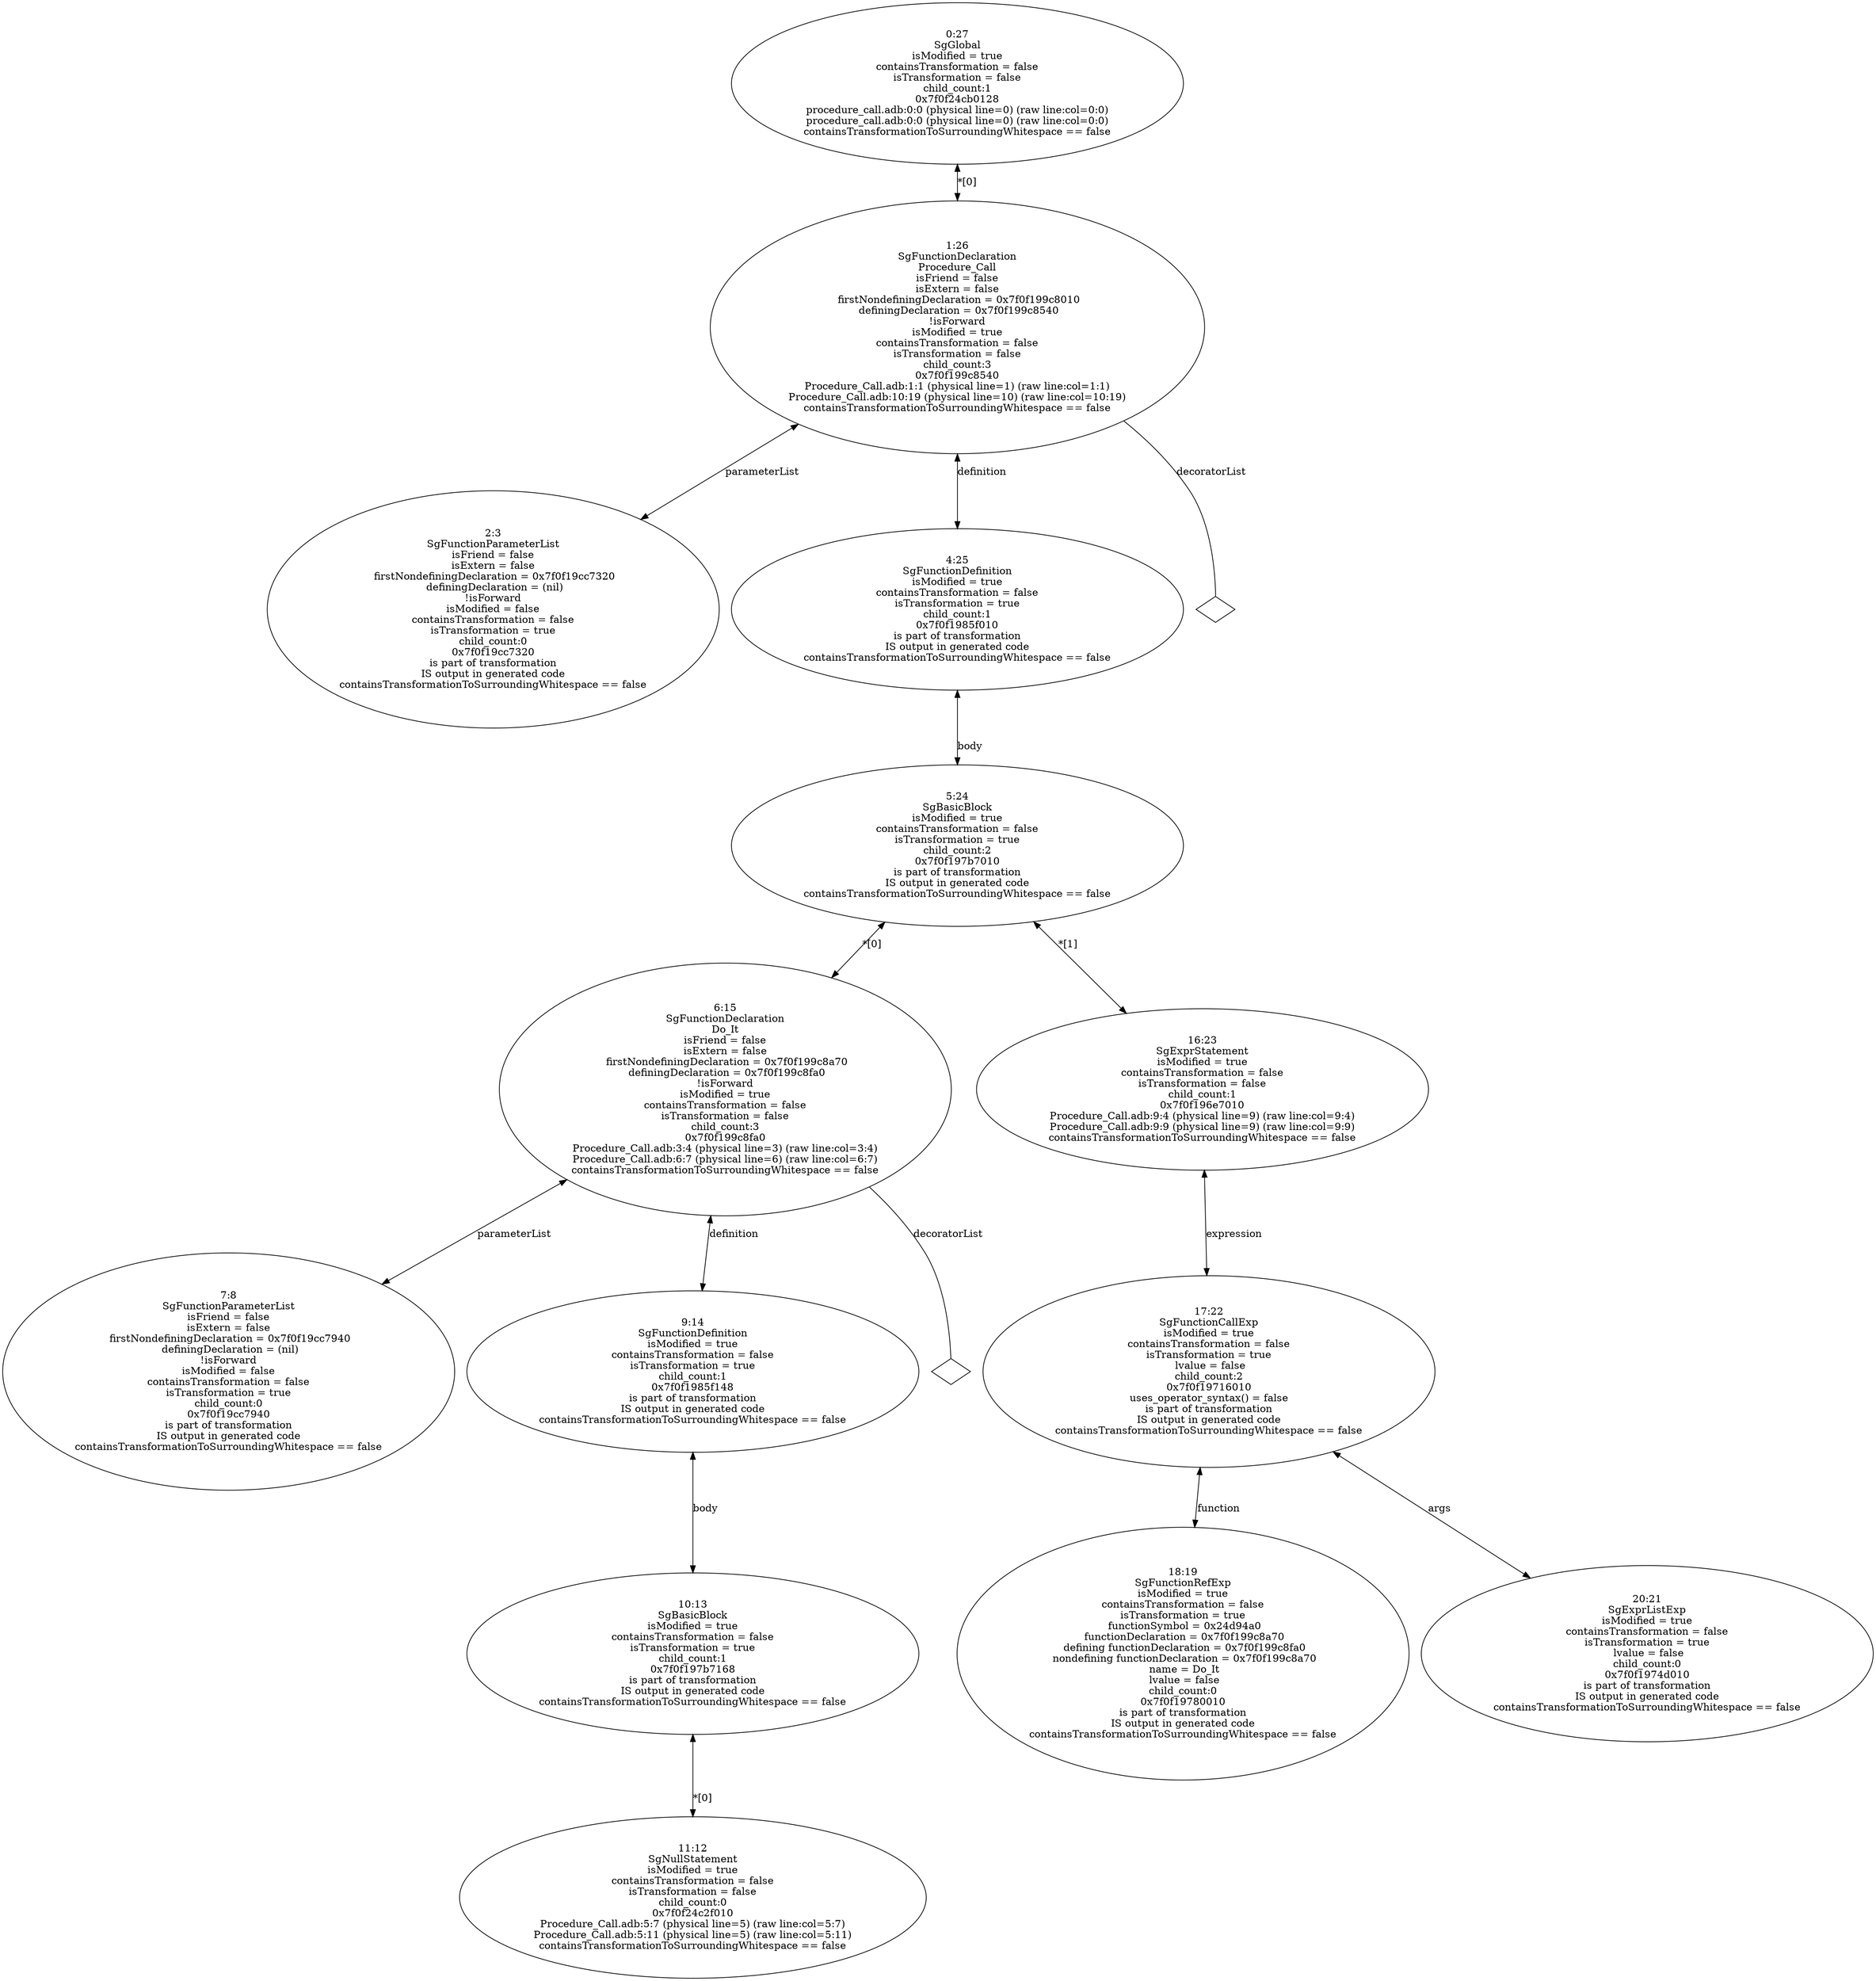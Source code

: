 digraph "G./procedure_call_rose.dot" {
"0x7f0f19cc7320"[label="2:3\nSgFunctionParameterList\n isFriend = false \n isExtern = false \n firstNondefiningDeclaration = 0x7f0f19cc7320\n definingDeclaration = (nil)\n!isForward\nisModified = false\ncontainsTransformation = false\nisTransformation = true\nchild_count:0\n0x7f0f19cc7320\nis part of transformation\nIS output in generated code\ncontainsTransformationToSurroundingWhitespace == false\n" ];
"0x7f0f19cc7940"[label="7:8\nSgFunctionParameterList\n isFriend = false \n isExtern = false \n firstNondefiningDeclaration = 0x7f0f19cc7940\n definingDeclaration = (nil)\n!isForward\nisModified = false\ncontainsTransformation = false\nisTransformation = true\nchild_count:0\n0x7f0f19cc7940\nis part of transformation\nIS output in generated code\ncontainsTransformationToSurroundingWhitespace == false\n" ];
"0x7f0f24c2f010"[label="11:12\nSgNullStatement\nisModified = true\ncontainsTransformation = false\nisTransformation = false\nchild_count:0\n0x7f0f24c2f010\nProcedure_Call.adb:5:7 (physical line=5) (raw line:col=5:7)\nProcedure_Call.adb:5:11 (physical line=5) (raw line:col=5:11)\ncontainsTransformationToSurroundingWhitespace == false\n" ];
"0x7f0f197b7168"[label="10:13\nSgBasicBlock\nisModified = true\ncontainsTransformation = false\nisTransformation = true\nchild_count:1\n0x7f0f197b7168\nis part of transformation\nIS output in generated code\ncontainsTransformationToSurroundingWhitespace == false\n" ];
"0x7f0f197b7168" -> "0x7f0f24c2f010"[label="*[0]" dir=both ];
"0x7f0f1985f148"[label="9:14\nSgFunctionDefinition\nisModified = true\ncontainsTransformation = false\nisTransformation = true\nchild_count:1\n0x7f0f1985f148\nis part of transformation\nIS output in generated code\ncontainsTransformationToSurroundingWhitespace == false\n" ];
"0x7f0f1985f148" -> "0x7f0f197b7168"[label="body" dir=both ];
"0x7f0f199c8fa0"[label="6:15\nSgFunctionDeclaration\nDo_It\n isFriend = false \n isExtern = false \n firstNondefiningDeclaration = 0x7f0f199c8a70\n definingDeclaration = 0x7f0f199c8fa0\n!isForward\nisModified = true\ncontainsTransformation = false\nisTransformation = false\nchild_count:3\n0x7f0f199c8fa0\nProcedure_Call.adb:3:4 (physical line=3) (raw line:col=3:4)\nProcedure_Call.adb:6:7 (physical line=6) (raw line:col=6:7)\ncontainsTransformationToSurroundingWhitespace == false\n" ];
"0x7f0f199c8fa0" -> "0x7f0f19cc7940"[label="parameterList" dir=both ];
"0x7f0f199c8fa0" -> "0x7f0f199c8fa0__decoratorList__null"[label="decoratorList" dir=none ];
"0x7f0f199c8fa0__decoratorList__null"[label="" shape=diamond ];
"0x7f0f199c8fa0" -> "0x7f0f1985f148"[label="definition" dir=both ];
"0x7f0f19780010"[label="18:19\nSgFunctionRefExp\nisModified = true\ncontainsTransformation = false\nisTransformation = true\n functionSymbol = 0x24d94a0\n functionDeclaration = 0x7f0f199c8a70\n defining functionDeclaration = 0x7f0f199c8fa0\n nondefining functionDeclaration = 0x7f0f199c8a70\n name = Do_It\n lvalue = false\nchild_count:0\n0x7f0f19780010\nis part of transformation\nIS output in generated code\ncontainsTransformationToSurroundingWhitespace == false\n" ];
"0x7f0f1974d010"[label="20:21\nSgExprListExp\nisModified = true\ncontainsTransformation = false\nisTransformation = true\n lvalue = false\nchild_count:0\n0x7f0f1974d010\nis part of transformation\nIS output in generated code\ncontainsTransformationToSurroundingWhitespace == false\n" ];
"0x7f0f19716010"[label="17:22\nSgFunctionCallExp\nisModified = true\ncontainsTransformation = false\nisTransformation = true\n lvalue = false\nchild_count:2\n0x7f0f19716010\nuses_operator_syntax() = false\nis part of transformation\nIS output in generated code\ncontainsTransformationToSurroundingWhitespace == false\n" ];
"0x7f0f19716010" -> "0x7f0f19780010"[label="function" dir=both ];
"0x7f0f19716010" -> "0x7f0f1974d010"[label="args" dir=both ];
"0x7f0f196e7010"[label="16:23\nSgExprStatement\nisModified = true\ncontainsTransformation = false\nisTransformation = false\nchild_count:1\n0x7f0f196e7010\nProcedure_Call.adb:9:4 (physical line=9) (raw line:col=9:4)\nProcedure_Call.adb:9:9 (physical line=9) (raw line:col=9:9)\ncontainsTransformationToSurroundingWhitespace == false\n" ];
"0x7f0f196e7010" -> "0x7f0f19716010"[label="expression" dir=both ];
"0x7f0f197b7010"[label="5:24\nSgBasicBlock\nisModified = true\ncontainsTransformation = false\nisTransformation = true\nchild_count:2\n0x7f0f197b7010\nis part of transformation\nIS output in generated code\ncontainsTransformationToSurroundingWhitespace == false\n" ];
"0x7f0f197b7010" -> "0x7f0f199c8fa0"[label="*[0]" dir=both ];
"0x7f0f197b7010" -> "0x7f0f196e7010"[label="*[1]" dir=both ];
"0x7f0f1985f010"[label="4:25\nSgFunctionDefinition\nisModified = true\ncontainsTransformation = false\nisTransformation = true\nchild_count:1\n0x7f0f1985f010\nis part of transformation\nIS output in generated code\ncontainsTransformationToSurroundingWhitespace == false\n" ];
"0x7f0f1985f010" -> "0x7f0f197b7010"[label="body" dir=both ];
"0x7f0f199c8540"[label="1:26\nSgFunctionDeclaration\nProcedure_Call\n isFriend = false \n isExtern = false \n firstNondefiningDeclaration = 0x7f0f199c8010\n definingDeclaration = 0x7f0f199c8540\n!isForward\nisModified = true\ncontainsTransformation = false\nisTransformation = false\nchild_count:3\n0x7f0f199c8540\nProcedure_Call.adb:1:1 (physical line=1) (raw line:col=1:1)\nProcedure_Call.adb:10:19 (physical line=10) (raw line:col=10:19)\ncontainsTransformationToSurroundingWhitespace == false\n" ];
"0x7f0f199c8540" -> "0x7f0f19cc7320"[label="parameterList" dir=both ];
"0x7f0f199c8540" -> "0x7f0f199c8540__decoratorList__null"[label="decoratorList" dir=none ];
"0x7f0f199c8540__decoratorList__null"[label="" shape=diamond ];
"0x7f0f199c8540" -> "0x7f0f1985f010"[label="definition" dir=both ];
"0x7f0f24cb0128"[label="0:27\nSgGlobal\nisModified = true\ncontainsTransformation = false\nisTransformation = false\nchild_count:1\n0x7f0f24cb0128\nprocedure_call.adb:0:0 (physical line=0) (raw line:col=0:0)\nprocedure_call.adb:0:0 (physical line=0) (raw line:col=0:0)\ncontainsTransformationToSurroundingWhitespace == false\n" ];
"0x7f0f24cb0128" -> "0x7f0f199c8540"[label="*[0]" dir=both ];
}
